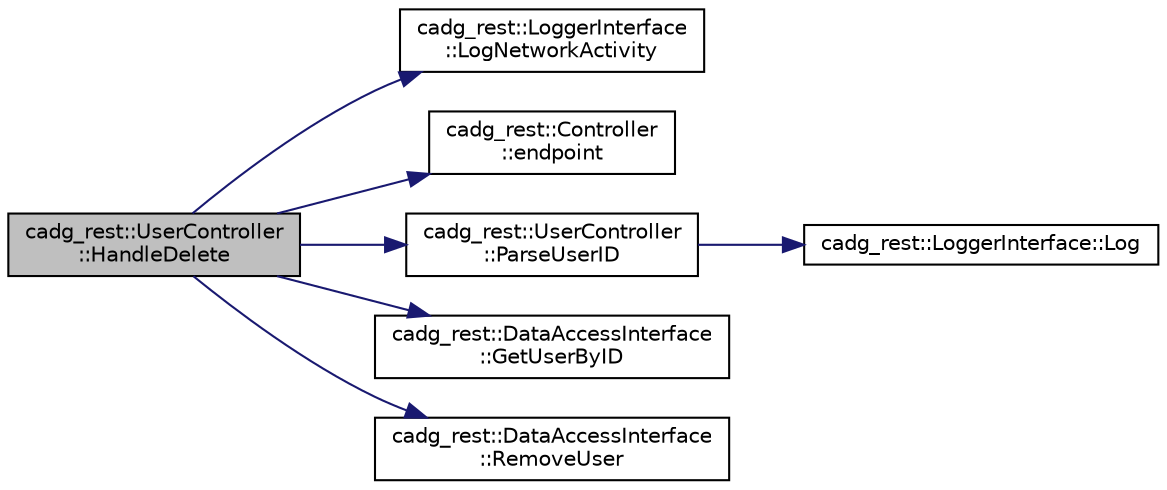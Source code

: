 digraph "cadg_rest::UserController::HandleDelete"
{
 // LATEX_PDF_SIZE
  edge [fontname="Helvetica",fontsize="10",labelfontname="Helvetica",labelfontsize="10"];
  node [fontname="Helvetica",fontsize="10",shape=record];
  rankdir="LR";
  Node17 [label="cadg_rest::UserController\l::HandleDelete",height=0.2,width=0.4,color="black", fillcolor="grey75", style="filled", fontcolor="black",tooltip="Removes an existing user."];
  Node17 -> Node18 [color="midnightblue",fontsize="10",style="solid",fontname="Helvetica"];
  Node18 [label="cadg_rest::LoggerInterface\l::LogNetworkActivity",height=0.2,width=0.4,color="black", fillcolor="white", style="filled",URL="$classcadg__rest_1_1_logger_interface.html#a9f3648fc2c6d697e80961041a40d2e24",tooltip="Generic log method for logging method calls."];
  Node17 -> Node19 [color="midnightblue",fontsize="10",style="solid",fontname="Helvetica"];
  Node19 [label="cadg_rest::Controller\l::endpoint",height=0.2,width=0.4,color="black", fillcolor="white", style="filled",URL="$classcadg__rest_1_1_controller.html#addeea914faab4557cc7caa493fce1d2d",tooltip=" "];
  Node17 -> Node20 [color="midnightblue",fontsize="10",style="solid",fontname="Helvetica"];
  Node20 [label="cadg_rest::UserController\l::ParseUserID",height=0.2,width=0.4,color="black", fillcolor="white", style="filled",URL="$classcadg__rest_1_1_user_controller.html#a3523d014f2ada4364034e175f6d645f8",tooltip="Returns an ID specified in a URL path."];
  Node20 -> Node21 [color="midnightblue",fontsize="10",style="solid",fontname="Helvetica"];
  Node21 [label="cadg_rest::LoggerInterface::Log",height=0.2,width=0.4,color="black", fillcolor="white", style="filled",URL="$classcadg__rest_1_1_logger_interface.html#a56f53c1fb9687825ade3acced5e3a10a",tooltip="Generic log method."];
  Node17 -> Node22 [color="midnightblue",fontsize="10",style="solid",fontname="Helvetica"];
  Node22 [label="cadg_rest::DataAccessInterface\l::GetUserByID",height=0.2,width=0.4,color="black", fillcolor="white", style="filled",URL="$classcadg__rest_1_1_data_access_interface.html#a9df9cb8876073f42e7e54ada41eec3b3",tooltip="Returns all users with the provided id."];
  Node17 -> Node23 [color="midnightblue",fontsize="10",style="solid",fontname="Helvetica"];
  Node23 [label="cadg_rest::DataAccessInterface\l::RemoveUser",height=0.2,width=0.4,color="black", fillcolor="white", style="filled",URL="$classcadg__rest_1_1_data_access_interface.html#a1f3c5c41611ae04a32935df01505c98d",tooltip="Removes a user by the provided id."];
}
